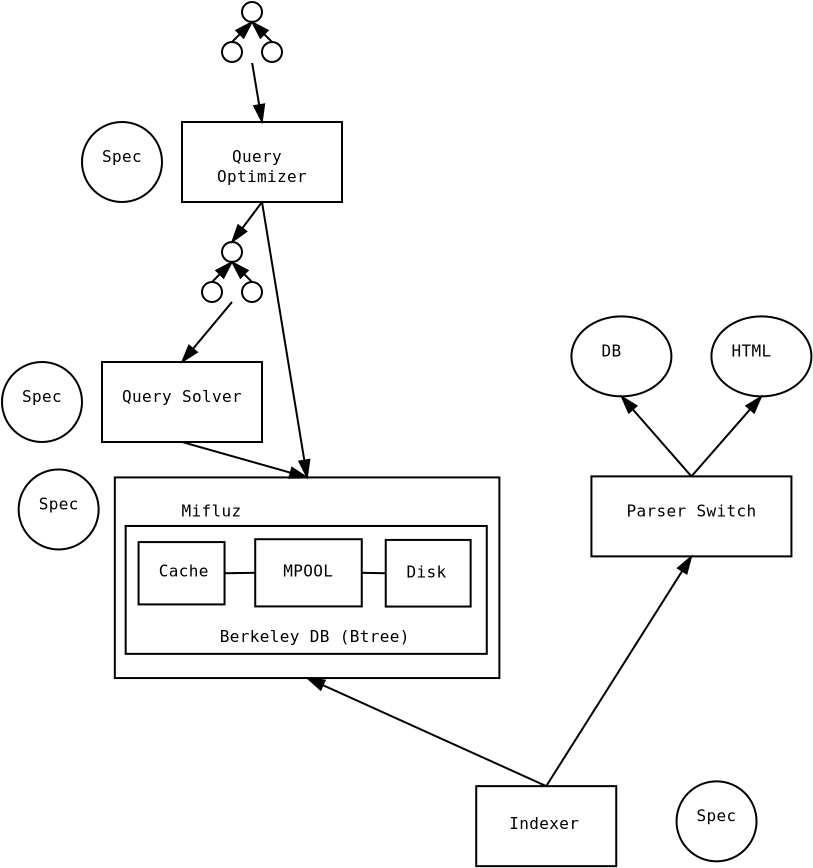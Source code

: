 <?xml version="1.0"?>
<dia:diagram xmlns:dia="http://www.lysator.liu.se/~alla/dia/">
  <dia:layer name="Background" visible="true">
    <dia:object type="Standard - Box" version="0" id="O0">
      <dia:attribute name="obj_pos">
        <dia:point val="-9.829,-2.948"/>
      </dia:attribute>
      <dia:attribute name="obj_bb">
        <dia:rectangle val="-9.879,-2.998;9.448,7.133"/>
      </dia:attribute>
      <dia:attribute name="elem_corner">
        <dia:point val="-9.829,-2.948"/>
      </dia:attribute>
      <dia:attribute name="elem_width">
        <dia:real val="19.227"/>
      </dia:attribute>
      <dia:attribute name="elem_height">
        <dia:real val="10.031"/>
      </dia:attribute>
      <dia:attribute name="show_background">
        <dia:boolean val="true"/>
      </dia:attribute>
    </dia:object>
    <dia:object type="Standard - Box" version="0" id="O1">
      <dia:attribute name="obj_pos">
        <dia:point val="-9.288,-0.521"/>
      </dia:attribute>
      <dia:attribute name="obj_bb">
        <dia:rectangle val="-9.338,-0.571;8.818,5.923"/>
      </dia:attribute>
      <dia:attribute name="elem_corner">
        <dia:point val="-9.288,-0.521"/>
      </dia:attribute>
      <dia:attribute name="elem_width">
        <dia:real val="18.056"/>
      </dia:attribute>
      <dia:attribute name="elem_height">
        <dia:real val="6.395"/>
      </dia:attribute>
      <dia:attribute name="show_background">
        <dia:boolean val="true"/>
      </dia:attribute>
    </dia:object>
    <dia:object type="Standard - Box" version="0" id="O2">
      <dia:attribute name="obj_pos">
        <dia:point val="8.241,12.488"/>
      </dia:attribute>
      <dia:attribute name="obj_bb">
        <dia:rectangle val="8.191,12.438;15.291,16.538"/>
      </dia:attribute>
      <dia:attribute name="elem_corner">
        <dia:point val="8.241,12.488"/>
      </dia:attribute>
      <dia:attribute name="elem_width">
        <dia:real val="7"/>
      </dia:attribute>
      <dia:attribute name="elem_height">
        <dia:real val="4"/>
      </dia:attribute>
      <dia:attribute name="show_background">
        <dia:boolean val="true"/>
      </dia:attribute>
    </dia:object>
    <dia:object type="Standard - Text" version="0" id="O3">
      <dia:attribute name="obj_pos">
        <dia:point val="11.577,14.632"/>
      </dia:attribute>
      <dia:attribute name="obj_bb">
        <dia:rectangle val="9.356,13.888;13.798,14.888"/>
      </dia:attribute>
      <dia:attribute name="text">
        <dia:composite type="text">
          <dia:attribute name="string">
            <dia:string>#Indexer#</dia:string>
          </dia:attribute>
          <dia:attribute name="font">
            <dia:font name="Courier"/>
          </dia:attribute>
          <dia:attribute name="height">
            <dia:real val="1"/>
          </dia:attribute>
          <dia:attribute name="pos">
            <dia:point val="11.577,14.632"/>
          </dia:attribute>
          <dia:attribute name="color">
            <dia:color val="#000000"/>
          </dia:attribute>
          <dia:attribute name="alignment">
            <dia:enum val="1"/>
          </dia:attribute>
        </dia:composite>
      </dia:attribute>
    </dia:object>
    <dia:object type="Standard - Box" version="0" id="O4">
      <dia:attribute name="obj_pos">
        <dia:point val="14,-3"/>
      </dia:attribute>
      <dia:attribute name="obj_bb">
        <dia:rectangle val="13.95,-3.05;24.05,1.05"/>
      </dia:attribute>
      <dia:attribute name="elem_corner">
        <dia:point val="14,-3"/>
      </dia:attribute>
      <dia:attribute name="elem_width">
        <dia:real val="10"/>
      </dia:attribute>
      <dia:attribute name="elem_height">
        <dia:real val="4"/>
      </dia:attribute>
      <dia:attribute name="show_background">
        <dia:boolean val="true"/>
      </dia:attribute>
    </dia:object>
    <dia:object type="Standard - Text" version="0" id="O5">
      <dia:attribute name="obj_pos">
        <dia:point val="19,-1"/>
      </dia:attribute>
      <dia:attribute name="obj_bb">
        <dia:rectangle val="14.961,-1.743;23.039,-0.743"/>
      </dia:attribute>
      <dia:attribute name="text">
        <dia:composite type="text">
          <dia:attribute name="string">
            <dia:string>#Parser Switch#</dia:string>
          </dia:attribute>
          <dia:attribute name="font">
            <dia:font name="Courier"/>
          </dia:attribute>
          <dia:attribute name="height">
            <dia:real val="1"/>
          </dia:attribute>
          <dia:attribute name="pos">
            <dia:point val="19,-1"/>
          </dia:attribute>
          <dia:attribute name="color">
            <dia:color val="#000000"/>
          </dia:attribute>
          <dia:attribute name="alignment">
            <dia:enum val="1"/>
          </dia:attribute>
        </dia:composite>
      </dia:attribute>
    </dia:object>
    <dia:object type="Standard - Ellipse" version="0" id="O6">
      <dia:attribute name="obj_pos">
        <dia:point val="20,-11"/>
      </dia:attribute>
      <dia:attribute name="obj_bb">
        <dia:rectangle val="19.95,-11.05;25.05,-6.95"/>
      </dia:attribute>
      <dia:attribute name="elem_corner">
        <dia:point val="20,-11"/>
      </dia:attribute>
      <dia:attribute name="elem_width">
        <dia:real val="5"/>
      </dia:attribute>
      <dia:attribute name="elem_height">
        <dia:real val="4"/>
      </dia:attribute>
    </dia:object>
    <dia:object type="Standard - Text" version="0" id="O7">
      <dia:attribute name="obj_pos">
        <dia:point val="22,-9"/>
      </dia:attribute>
      <dia:attribute name="obj_bb">
        <dia:rectangle val="20.688,-9.743;23.312,-8.743"/>
      </dia:attribute>
      <dia:attribute name="text">
        <dia:composite type="text">
          <dia:attribute name="string">
            <dia:string>#HTML#</dia:string>
          </dia:attribute>
          <dia:attribute name="font">
            <dia:font name="Courier"/>
          </dia:attribute>
          <dia:attribute name="height">
            <dia:real val="1"/>
          </dia:attribute>
          <dia:attribute name="pos">
            <dia:point val="22,-9"/>
          </dia:attribute>
          <dia:attribute name="color">
            <dia:color val="#000000"/>
          </dia:attribute>
          <dia:attribute name="alignment">
            <dia:enum val="1"/>
          </dia:attribute>
        </dia:composite>
      </dia:attribute>
    </dia:object>
    <dia:object type="Standard - Ellipse" version="0" id="O8">
      <dia:attribute name="obj_pos">
        <dia:point val="13,-11"/>
      </dia:attribute>
      <dia:attribute name="obj_bb">
        <dia:rectangle val="12.95,-11.05;18.05,-6.95"/>
      </dia:attribute>
      <dia:attribute name="elem_corner">
        <dia:point val="13,-11"/>
      </dia:attribute>
      <dia:attribute name="elem_width">
        <dia:real val="5"/>
      </dia:attribute>
      <dia:attribute name="elem_height">
        <dia:real val="4"/>
      </dia:attribute>
    </dia:object>
    <dia:object type="Standard - Text" version="0" id="O9">
      <dia:attribute name="obj_pos">
        <dia:point val="15,-9"/>
      </dia:attribute>
      <dia:attribute name="obj_bb">
        <dia:rectangle val="14.294,-9.743;15.706,-8.743"/>
      </dia:attribute>
      <dia:attribute name="text">
        <dia:composite type="text">
          <dia:attribute name="string">
            <dia:string>#DB#</dia:string>
          </dia:attribute>
          <dia:attribute name="font">
            <dia:font name="Courier"/>
          </dia:attribute>
          <dia:attribute name="height">
            <dia:real val="1"/>
          </dia:attribute>
          <dia:attribute name="pos">
            <dia:point val="15,-9"/>
          </dia:attribute>
          <dia:attribute name="color">
            <dia:color val="#000000"/>
          </dia:attribute>
          <dia:attribute name="alignment">
            <dia:enum val="1"/>
          </dia:attribute>
        </dia:composite>
      </dia:attribute>
    </dia:object>
    <dia:object type="Standard - Box" version="0" id="O10">
      <dia:attribute name="obj_pos">
        <dia:point val="-6.471,-20.719"/>
      </dia:attribute>
      <dia:attribute name="obj_bb">
        <dia:rectangle val="-6.521,-20.769;1.579,-16.669"/>
      </dia:attribute>
      <dia:attribute name="elem_corner">
        <dia:point val="-6.471,-20.719"/>
      </dia:attribute>
      <dia:attribute name="elem_width">
        <dia:real val="8"/>
      </dia:attribute>
      <dia:attribute name="elem_height">
        <dia:real val="4"/>
      </dia:attribute>
      <dia:attribute name="show_background">
        <dia:boolean val="true"/>
      </dia:attribute>
    </dia:object>
    <dia:object type="Standard - Text" version="0" id="O11">
      <dia:attribute name="obj_pos">
        <dia:point val="-2.471,-18.719"/>
      </dia:attribute>
      <dia:attribute name="obj_bb">
        <dia:rectangle val="-5.298,-19.463;0.356,-17.463"/>
      </dia:attribute>
      <dia:attribute name="text">
        <dia:composite type="text">
          <dia:attribute name="string">
            <dia:string>#Query 
Optimizer#</dia:string>
          </dia:attribute>
          <dia:attribute name="font">
            <dia:font name="Courier"/>
          </dia:attribute>
          <dia:attribute name="height">
            <dia:real val="1"/>
          </dia:attribute>
          <dia:attribute name="pos">
            <dia:point val="-2.471,-18.719"/>
          </dia:attribute>
          <dia:attribute name="color">
            <dia:color val="#000000"/>
          </dia:attribute>
          <dia:attribute name="alignment">
            <dia:enum val="1"/>
          </dia:attribute>
        </dia:composite>
      </dia:attribute>
    </dia:object>
    <dia:object type="UML - Message" version="0" id="O12">
      <dia:attribute name="obj_pos">
        <dia:point val="-2.971,-23.719"/>
      </dia:attribute>
      <dia:attribute name="obj_bb">
        <dia:rectangle val="-3.821,-24.569;-1.621,-19.869"/>
      </dia:attribute>
      <dia:attribute name="conn_endpoints">
        <dia:point val="-2.971,-23.719"/>
        <dia:point val="-2.471,-20.719"/>
      </dia:attribute>
      <dia:attribute name="text">
        <dia:string/>
      </dia:attribute>
      <dia:attribute name="text_pos">
        <dia:point val="-2.721,-22.219"/>
      </dia:attribute>
      <dia:attribute name="type">
        <dia:int val="-1"/>
      </dia:attribute>
      <dia:connections>
        <dia:connection handle="0" to="O13" connection="6"/>
        <dia:connection handle="1" to="O10" connection="1"/>
      </dia:connections>
    </dia:object>
    <dia:group>
      <dia:object type="Standard - Box" version="0" id="O13">
        <dia:attribute name="obj_pos">
          <dia:point val="-4.471,-26.719"/>
        </dia:attribute>
        <dia:attribute name="obj_bb">
          <dia:rectangle val="-4.521,-26.769;-1.421,-23.669"/>
        </dia:attribute>
        <dia:attribute name="elem_corner">
          <dia:point val="-4.471,-26.719"/>
        </dia:attribute>
        <dia:attribute name="elem_width">
          <dia:real val="3"/>
        </dia:attribute>
        <dia:attribute name="elem_height">
          <dia:real val="3"/>
        </dia:attribute>
        <dia:attribute name="border_color">
          <dia:color val="#ffffff"/>
        </dia:attribute>
        <dia:attribute name="show_background">
          <dia:boolean val="true"/>
        </dia:attribute>
      </dia:object>
      <dia:group>
        <dia:object type="Standard - Ellipse" version="0" id="O14">
          <dia:attribute name="obj_pos">
            <dia:point val="-3.471,-26.719"/>
          </dia:attribute>
          <dia:attribute name="obj_bb">
            <dia:rectangle val="-3.521,-26.769;-2.421,-25.669"/>
          </dia:attribute>
          <dia:attribute name="elem_corner">
            <dia:point val="-3.471,-26.719"/>
          </dia:attribute>
          <dia:attribute name="elem_width">
            <dia:real val="1"/>
          </dia:attribute>
          <dia:attribute name="elem_height">
            <dia:real val="1"/>
          </dia:attribute>
        </dia:object>
        <dia:object type="Standard - Ellipse" version="0" id="O15">
          <dia:attribute name="obj_pos">
            <dia:point val="-2.471,-24.719"/>
          </dia:attribute>
          <dia:attribute name="obj_bb">
            <dia:rectangle val="-2.521,-24.769;-1.421,-23.669"/>
          </dia:attribute>
          <dia:attribute name="elem_corner">
            <dia:point val="-2.471,-24.719"/>
          </dia:attribute>
          <dia:attribute name="elem_width">
            <dia:real val="1"/>
          </dia:attribute>
          <dia:attribute name="elem_height">
            <dia:real val="1"/>
          </dia:attribute>
        </dia:object>
        <dia:object type="Standard - Ellipse" version="0" id="O16">
          <dia:attribute name="obj_pos">
            <dia:point val="-4.471,-24.719"/>
          </dia:attribute>
          <dia:attribute name="obj_bb">
            <dia:rectangle val="-4.521,-24.769;-3.421,-23.669"/>
          </dia:attribute>
          <dia:attribute name="elem_corner">
            <dia:point val="-4.471,-24.719"/>
          </dia:attribute>
          <dia:attribute name="elem_width">
            <dia:real val="1"/>
          </dia:attribute>
          <dia:attribute name="elem_height">
            <dia:real val="1"/>
          </dia:attribute>
        </dia:object>
        <dia:object type="UML - Message" version="0" id="O17">
          <dia:attribute name="obj_pos">
            <dia:point val="-3.971,-24.719"/>
          </dia:attribute>
          <dia:attribute name="obj_bb">
            <dia:rectangle val="-4.821,-26.664;-2.121,-23.869"/>
          </dia:attribute>
          <dia:attribute name="conn_endpoints">
            <dia:point val="-3.971,-24.719"/>
            <dia:point val="-2.971,-25.719"/>
          </dia:attribute>
          <dia:attribute name="text">
            <dia:string/>
          </dia:attribute>
          <dia:attribute name="text_pos">
            <dia:point val="-3.471,-25.219"/>
          </dia:attribute>
          <dia:attribute name="type">
            <dia:int val="1953849961"/>
          </dia:attribute>
          <dia:connections>
            <dia:connection handle="0" to="O16" connection="1"/>
            <dia:connection handle="1" to="O14" connection="6"/>
          </dia:connections>
        </dia:object>
        <dia:object type="UML - Message" version="0" id="O18">
          <dia:attribute name="obj_pos">
            <dia:point val="-1.971,-24.719"/>
          </dia:attribute>
          <dia:attribute name="obj_bb">
            <dia:rectangle val="-3.821,-26.664;-1.121,-23.869"/>
          </dia:attribute>
          <dia:attribute name="conn_endpoints">
            <dia:point val="-1.971,-24.719"/>
            <dia:point val="-2.971,-25.719"/>
          </dia:attribute>
          <dia:attribute name="text">
            <dia:string>##</dia:string>
          </dia:attribute>
          <dia:attribute name="text_pos">
            <dia:point val="-2.471,-25.219"/>
          </dia:attribute>
          <dia:attribute name="type">
            <dia:int val="0"/>
          </dia:attribute>
          <dia:connections>
            <dia:connection handle="0" to="O15" connection="1"/>
            <dia:connection handle="1" to="O14" connection="6"/>
          </dia:connections>
        </dia:object>
      </dia:group>
    </dia:group>
    <dia:group>
      <dia:object type="Standard - Box" version="0" id="O19">
        <dia:attribute name="obj_pos">
          <dia:point val="-5.471,-14.719"/>
        </dia:attribute>
        <dia:attribute name="obj_bb">
          <dia:rectangle val="-5.521,-14.769;-2.421,-11.669"/>
        </dia:attribute>
        <dia:attribute name="elem_corner">
          <dia:point val="-5.471,-14.719"/>
        </dia:attribute>
        <dia:attribute name="elem_width">
          <dia:real val="3"/>
        </dia:attribute>
        <dia:attribute name="elem_height">
          <dia:real val="3"/>
        </dia:attribute>
        <dia:attribute name="border_color">
          <dia:color val="#ffffff"/>
        </dia:attribute>
        <dia:attribute name="show_background">
          <dia:boolean val="true"/>
        </dia:attribute>
      </dia:object>
      <dia:group>
        <dia:object type="Standard - Ellipse" version="0" id="O20">
          <dia:attribute name="obj_pos">
            <dia:point val="-4.471,-14.719"/>
          </dia:attribute>
          <dia:attribute name="obj_bb">
            <dia:rectangle val="-4.521,-14.769;-3.421,-13.669"/>
          </dia:attribute>
          <dia:attribute name="elem_corner">
            <dia:point val="-4.471,-14.719"/>
          </dia:attribute>
          <dia:attribute name="elem_width">
            <dia:real val="1"/>
          </dia:attribute>
          <dia:attribute name="elem_height">
            <dia:real val="1"/>
          </dia:attribute>
        </dia:object>
        <dia:object type="Standard - Ellipse" version="0" id="O21">
          <dia:attribute name="obj_pos">
            <dia:point val="-3.471,-12.719"/>
          </dia:attribute>
          <dia:attribute name="obj_bb">
            <dia:rectangle val="-3.521,-12.769;-2.421,-11.669"/>
          </dia:attribute>
          <dia:attribute name="elem_corner">
            <dia:point val="-3.471,-12.719"/>
          </dia:attribute>
          <dia:attribute name="elem_width">
            <dia:real val="1"/>
          </dia:attribute>
          <dia:attribute name="elem_height">
            <dia:real val="1"/>
          </dia:attribute>
        </dia:object>
        <dia:object type="Standard - Ellipse" version="0" id="O22">
          <dia:attribute name="obj_pos">
            <dia:point val="-5.471,-12.719"/>
          </dia:attribute>
          <dia:attribute name="obj_bb">
            <dia:rectangle val="-5.521,-12.769;-4.421,-11.669"/>
          </dia:attribute>
          <dia:attribute name="elem_corner">
            <dia:point val="-5.471,-12.719"/>
          </dia:attribute>
          <dia:attribute name="elem_width">
            <dia:real val="1"/>
          </dia:attribute>
          <dia:attribute name="elem_height">
            <dia:real val="1"/>
          </dia:attribute>
        </dia:object>
        <dia:object type="UML - Message" version="0" id="O23">
          <dia:attribute name="obj_pos">
            <dia:point val="-4.971,-12.719"/>
          </dia:attribute>
          <dia:attribute name="obj_bb">
            <dia:rectangle val="-5.821,-14.664;-3.121,-11.869"/>
          </dia:attribute>
          <dia:attribute name="conn_endpoints">
            <dia:point val="-4.971,-12.719"/>
            <dia:point val="-3.971,-13.719"/>
          </dia:attribute>
          <dia:attribute name="text">
            <dia:string/>
          </dia:attribute>
          <dia:attribute name="text_pos">
            <dia:point val="-4.471,-13.219"/>
          </dia:attribute>
          <dia:attribute name="type">
            <dia:int val="1953849961"/>
          </dia:attribute>
          <dia:connections>
            <dia:connection handle="0" to="O22" connection="1"/>
            <dia:connection handle="1" to="O20" connection="6"/>
          </dia:connections>
        </dia:object>
        <dia:object type="UML - Message" version="0" id="O24">
          <dia:attribute name="obj_pos">
            <dia:point val="-2.971,-12.719"/>
          </dia:attribute>
          <dia:attribute name="obj_bb">
            <dia:rectangle val="-4.821,-14.664;-2.121,-11.869"/>
          </dia:attribute>
          <dia:attribute name="conn_endpoints">
            <dia:point val="-2.971,-12.719"/>
            <dia:point val="-3.971,-13.719"/>
          </dia:attribute>
          <dia:attribute name="text">
            <dia:string>##</dia:string>
          </dia:attribute>
          <dia:attribute name="text_pos">
            <dia:point val="-3.471,-13.219"/>
          </dia:attribute>
          <dia:attribute name="type">
            <dia:int val="0"/>
          </dia:attribute>
          <dia:connections>
            <dia:connection handle="0" to="O21" connection="1"/>
            <dia:connection handle="1" to="O20" connection="6"/>
          </dia:connections>
        </dia:object>
      </dia:group>
    </dia:group>
    <dia:object type="Standard - Box" version="0" id="O25">
      <dia:attribute name="obj_pos">
        <dia:point val="-10.471,-8.719"/>
      </dia:attribute>
      <dia:attribute name="obj_bb">
        <dia:rectangle val="-10.521,-8.769;-2.421,-4.669"/>
      </dia:attribute>
      <dia:attribute name="elem_corner">
        <dia:point val="-10.471,-8.719"/>
      </dia:attribute>
      <dia:attribute name="elem_width">
        <dia:real val="8"/>
      </dia:attribute>
      <dia:attribute name="elem_height">
        <dia:real val="4"/>
      </dia:attribute>
      <dia:attribute name="show_background">
        <dia:boolean val="true"/>
      </dia:attribute>
    </dia:object>
    <dia:object type="Standard - Text" version="0" id="O26">
      <dia:attribute name="obj_pos">
        <dia:point val="-6.471,-6.719"/>
      </dia:attribute>
      <dia:attribute name="obj_bb">
        <dia:rectangle val="-10.207,-7.463;-2.735,-6.463"/>
      </dia:attribute>
      <dia:attribute name="text">
        <dia:composite type="text">
          <dia:attribute name="string">
            <dia:string>#Query Solver#</dia:string>
          </dia:attribute>
          <dia:attribute name="font">
            <dia:font name="Courier"/>
          </dia:attribute>
          <dia:attribute name="height">
            <dia:real val="1"/>
          </dia:attribute>
          <dia:attribute name="pos">
            <dia:point val="-6.471,-6.719"/>
          </dia:attribute>
          <dia:attribute name="color">
            <dia:color val="#000000"/>
          </dia:attribute>
          <dia:attribute name="alignment">
            <dia:enum val="1"/>
          </dia:attribute>
        </dia:composite>
      </dia:attribute>
    </dia:object>
    <dia:object type="UML - Message" version="0" id="O27">
      <dia:attribute name="obj_pos">
        <dia:point val="-2.471,-16.719"/>
      </dia:attribute>
      <dia:attribute name="obj_bb">
        <dia:rectangle val="-4.821,-17.569;-1.621,-13.869"/>
      </dia:attribute>
      <dia:attribute name="conn_endpoints">
        <dia:point val="-2.471,-16.719"/>
        <dia:point val="-3.971,-14.719"/>
      </dia:attribute>
      <dia:attribute name="text">
        <dia:string/>
      </dia:attribute>
      <dia:attribute name="text_pos">
        <dia:point val="-3.221,-15.719"/>
      </dia:attribute>
      <dia:attribute name="type">
        <dia:int val="-1"/>
      </dia:attribute>
      <dia:connections>
        <dia:connection handle="0" to="O10" connection="6"/>
        <dia:connection handle="1" to="O19" connection="1"/>
      </dia:connections>
    </dia:object>
    <dia:object type="UML - Message" version="0" id="O28">
      <dia:attribute name="obj_pos">
        <dia:point val="-3.971,-11.719"/>
      </dia:attribute>
      <dia:attribute name="obj_bb">
        <dia:rectangle val="-7.321,-12.569;-3.121,-7.869"/>
      </dia:attribute>
      <dia:attribute name="conn_endpoints">
        <dia:point val="-3.971,-11.719"/>
        <dia:point val="-6.471,-8.719"/>
      </dia:attribute>
      <dia:attribute name="text">
        <dia:string/>
      </dia:attribute>
      <dia:attribute name="text_pos">
        <dia:point val="-5.221,-10.219"/>
      </dia:attribute>
      <dia:attribute name="type">
        <dia:int val="0"/>
      </dia:attribute>
      <dia:connections>
        <dia:connection handle="0" to="O19" connection="6"/>
        <dia:connection handle="1" to="O25" connection="1"/>
      </dia:connections>
    </dia:object>
    <dia:object type="Standard - Ellipse" version="0" id="O29">
      <dia:attribute name="obj_pos">
        <dia:point val="18.256,12.248"/>
      </dia:attribute>
      <dia:attribute name="obj_bb">
        <dia:rectangle val="18.206,12.198;22.306,16.298"/>
      </dia:attribute>
      <dia:attribute name="elem_corner">
        <dia:point val="18.256,12.248"/>
      </dia:attribute>
      <dia:attribute name="elem_width">
        <dia:real val="4"/>
      </dia:attribute>
      <dia:attribute name="elem_height">
        <dia:real val="4"/>
      </dia:attribute>
    </dia:object>
    <dia:object type="Standard - Text" version="0" id="O30">
      <dia:attribute name="obj_pos">
        <dia:point val="20.256,14.248"/>
      </dia:attribute>
      <dia:attribute name="obj_bb">
        <dia:rectangle val="18.944,13.505;21.568,14.505"/>
      </dia:attribute>
      <dia:attribute name="text">
        <dia:composite type="text">
          <dia:attribute name="string">
            <dia:string>#Spec#</dia:string>
          </dia:attribute>
          <dia:attribute name="font">
            <dia:font name="Courier"/>
          </dia:attribute>
          <dia:attribute name="height">
            <dia:real val="1"/>
          </dia:attribute>
          <dia:attribute name="pos">
            <dia:point val="20.256,14.248"/>
          </dia:attribute>
          <dia:attribute name="color">
            <dia:color val="#000000"/>
          </dia:attribute>
          <dia:attribute name="alignment">
            <dia:enum val="1"/>
          </dia:attribute>
        </dia:composite>
      </dia:attribute>
    </dia:object>
    <dia:object type="Standard - Ellipse" version="0" id="O31">
      <dia:attribute name="obj_pos">
        <dia:point val="-11.471,-20.719"/>
      </dia:attribute>
      <dia:attribute name="obj_bb">
        <dia:rectangle val="-11.521,-20.769;-7.421,-16.669"/>
      </dia:attribute>
      <dia:attribute name="elem_corner">
        <dia:point val="-11.471,-20.719"/>
      </dia:attribute>
      <dia:attribute name="elem_width">
        <dia:real val="4"/>
      </dia:attribute>
      <dia:attribute name="elem_height">
        <dia:real val="4"/>
      </dia:attribute>
    </dia:object>
    <dia:object type="Standard - Text" version="0" id="O32">
      <dia:attribute name="obj_pos">
        <dia:point val="-9.471,-18.719"/>
      </dia:attribute>
      <dia:attribute name="obj_bb">
        <dia:rectangle val="-10.783,-19.463;-8.159,-18.463"/>
      </dia:attribute>
      <dia:attribute name="text">
        <dia:composite type="text">
          <dia:attribute name="string">
            <dia:string>#Spec#</dia:string>
          </dia:attribute>
          <dia:attribute name="font">
            <dia:font name="Courier"/>
          </dia:attribute>
          <dia:attribute name="height">
            <dia:real val="1"/>
          </dia:attribute>
          <dia:attribute name="pos">
            <dia:point val="-9.471,-18.719"/>
          </dia:attribute>
          <dia:attribute name="color">
            <dia:color val="#000000"/>
          </dia:attribute>
          <dia:attribute name="alignment">
            <dia:enum val="1"/>
          </dia:attribute>
        </dia:composite>
      </dia:attribute>
    </dia:object>
    <dia:object type="Standard - Ellipse" version="0" id="O33">
      <dia:attribute name="obj_pos">
        <dia:point val="-15.471,-8.719"/>
      </dia:attribute>
      <dia:attribute name="obj_bb">
        <dia:rectangle val="-15.521,-8.769;-11.421,-4.669"/>
      </dia:attribute>
      <dia:attribute name="elem_corner">
        <dia:point val="-15.471,-8.719"/>
      </dia:attribute>
      <dia:attribute name="elem_width">
        <dia:real val="4"/>
      </dia:attribute>
      <dia:attribute name="elem_height">
        <dia:real val="4"/>
      </dia:attribute>
    </dia:object>
    <dia:object type="Standard - Text" version="0" id="O34">
      <dia:attribute name="obj_pos">
        <dia:point val="-13.471,-6.719"/>
      </dia:attribute>
      <dia:attribute name="obj_bb">
        <dia:rectangle val="-14.783,-7.463;-12.159,-6.463"/>
      </dia:attribute>
      <dia:attribute name="text">
        <dia:composite type="text">
          <dia:attribute name="string">
            <dia:string>#Spec#</dia:string>
          </dia:attribute>
          <dia:attribute name="font">
            <dia:font name="Courier"/>
          </dia:attribute>
          <dia:attribute name="height">
            <dia:real val="1"/>
          </dia:attribute>
          <dia:attribute name="pos">
            <dia:point val="-13.471,-6.719"/>
          </dia:attribute>
          <dia:attribute name="color">
            <dia:color val="#000000"/>
          </dia:attribute>
          <dia:attribute name="alignment">
            <dia:enum val="1"/>
          </dia:attribute>
        </dia:composite>
      </dia:attribute>
    </dia:object>
    <dia:object type="UML - Message" version="0" id="O35">
      <dia:attribute name="obj_pos">
        <dia:point val="-6.471,-4.719"/>
      </dia:attribute>
      <dia:attribute name="obj_bb">
        <dia:rectangle val="-7.321,-5.569;0.635,-2.098"/>
      </dia:attribute>
      <dia:attribute name="conn_endpoints">
        <dia:point val="-6.471,-4.719"/>
        <dia:point val="-0.215,-2.948"/>
      </dia:attribute>
      <dia:attribute name="text">
        <dia:string/>
      </dia:attribute>
      <dia:attribute name="text_pos">
        <dia:point val="-3.343,-3.834"/>
      </dia:attribute>
      <dia:attribute name="type">
        <dia:int val="0"/>
      </dia:attribute>
      <dia:connections>
        <dia:connection handle="0" to="O25" connection="6"/>
        <dia:connection handle="1" to="O0" connection="1"/>
      </dia:connections>
    </dia:object>
    <dia:object type="UML - Message" version="0" id="O36">
      <dia:attribute name="obj_pos">
        <dia:point val="-2.471,-16.719"/>
      </dia:attribute>
      <dia:attribute name="obj_bb">
        <dia:rectangle val="-3.321,-17.569;0.635,-2.098"/>
      </dia:attribute>
      <dia:attribute name="conn_endpoints">
        <dia:point val="-2.471,-16.719"/>
        <dia:point val="-0.215,-2.948"/>
      </dia:attribute>
      <dia:attribute name="text">
        <dia:string/>
      </dia:attribute>
      <dia:attribute name="text_pos">
        <dia:point val="-1.343,-9.834"/>
      </dia:attribute>
      <dia:attribute name="type">
        <dia:int val="-1"/>
      </dia:attribute>
      <dia:connections>
        <dia:connection handle="0" to="O10" connection="6"/>
        <dia:connection handle="1" to="O0" connection="1"/>
      </dia:connections>
    </dia:object>
    <dia:object type="UML - Message" version="0" id="O37">
      <dia:attribute name="obj_pos">
        <dia:point val="11.741,12.488"/>
      </dia:attribute>
      <dia:attribute name="obj_bb">
        <dia:rectangle val="-1.065,6.233;12.591,13.338"/>
      </dia:attribute>
      <dia:attribute name="conn_endpoints">
        <dia:point val="11.741,12.488"/>
        <dia:point val="-0.215,7.083"/>
      </dia:attribute>
      <dia:attribute name="text">
        <dia:string/>
      </dia:attribute>
      <dia:attribute name="text_pos">
        <dia:point val="5.763,9.785"/>
      </dia:attribute>
      <dia:attribute name="type">
        <dia:int val="-1"/>
      </dia:attribute>
      <dia:connections>
        <dia:connection handle="0" to="O2" connection="1"/>
        <dia:connection handle="1" to="O0" connection="6"/>
      </dia:connections>
    </dia:object>
    <dia:object type="UML - Message" version="0" id="O38">
      <dia:attribute name="obj_pos">
        <dia:point val="11.741,12.488"/>
      </dia:attribute>
      <dia:attribute name="obj_bb">
        <dia:rectangle val="10.891,0.15;19.85,13.338"/>
      </dia:attribute>
      <dia:attribute name="conn_endpoints">
        <dia:point val="11.741,12.488"/>
        <dia:point val="19,1"/>
      </dia:attribute>
      <dia:attribute name="text">
        <dia:string/>
      </dia:attribute>
      <dia:attribute name="text_pos">
        <dia:point val="15.37,6.744"/>
      </dia:attribute>
      <dia:attribute name="type">
        <dia:int val="161"/>
      </dia:attribute>
      <dia:connections>
        <dia:connection handle="0" to="O2" connection="1"/>
        <dia:connection handle="1" to="O4" connection="6"/>
      </dia:connections>
    </dia:object>
    <dia:object type="UML - Message" version="0" id="O39">
      <dia:attribute name="obj_pos">
        <dia:point val="19,-3"/>
      </dia:attribute>
      <dia:attribute name="obj_bb">
        <dia:rectangle val="14.65,-7.85;19.85,-2.15"/>
      </dia:attribute>
      <dia:attribute name="conn_endpoints">
        <dia:point val="19,-3"/>
        <dia:point val="15.5,-7"/>
      </dia:attribute>
      <dia:attribute name="text">
        <dia:string/>
      </dia:attribute>
      <dia:attribute name="text_pos">
        <dia:point val="17.25,-5"/>
      </dia:attribute>
      <dia:attribute name="type">
        <dia:int val="64"/>
      </dia:attribute>
      <dia:connections>
        <dia:connection handle="0" to="O4" connection="1"/>
        <dia:connection handle="1" to="O8" connection="6"/>
      </dia:connections>
    </dia:object>
    <dia:object type="UML - Message" version="0" id="O40">
      <dia:attribute name="obj_pos">
        <dia:point val="19,-3"/>
      </dia:attribute>
      <dia:attribute name="obj_bb">
        <dia:rectangle val="18.15,-7.85;23.35,-2.15"/>
      </dia:attribute>
      <dia:attribute name="conn_endpoints">
        <dia:point val="19,-3"/>
        <dia:point val="22.5,-7"/>
      </dia:attribute>
      <dia:attribute name="text">
        <dia:string/>
      </dia:attribute>
      <dia:attribute name="text_pos">
        <dia:point val="20.75,-5"/>
      </dia:attribute>
      <dia:attribute name="type">
        <dia:int val="-1"/>
      </dia:attribute>
      <dia:connections>
        <dia:connection handle="0" to="O4" connection="1"/>
        <dia:connection handle="1" to="O6" connection="6"/>
      </dia:connections>
    </dia:object>
    <dia:object type="Standard - Box" version="0" id="O41">
      <dia:attribute name="obj_pos">
        <dia:point val="-2.81,0.142"/>
      </dia:attribute>
      <dia:attribute name="obj_bb">
        <dia:rectangle val="-2.86,0.092;2.567,3.551"/>
      </dia:attribute>
      <dia:attribute name="elem_corner">
        <dia:point val="-2.81,0.142"/>
      </dia:attribute>
      <dia:attribute name="elem_width">
        <dia:real val="5.327"/>
      </dia:attribute>
      <dia:attribute name="elem_height">
        <dia:real val="3.36"/>
      </dia:attribute>
      <dia:attribute name="show_background">
        <dia:boolean val="true"/>
      </dia:attribute>
    </dia:object>
    <dia:object type="Standard - Text" version="0" id="O42">
      <dia:attribute name="obj_pos">
        <dia:point val="-5,-1"/>
      </dia:attribute>
      <dia:attribute name="obj_bb">
        <dia:rectangle val="-6.918,-1.743;-3.082,-0.743"/>
      </dia:attribute>
      <dia:attribute name="text">
        <dia:composite type="text">
          <dia:attribute name="string">
            <dia:string>#Mifluz#</dia:string>
          </dia:attribute>
          <dia:attribute name="font">
            <dia:font name="Courier"/>
          </dia:attribute>
          <dia:attribute name="height">
            <dia:real val="1"/>
          </dia:attribute>
          <dia:attribute name="pos">
            <dia:point val="-5,-1"/>
          </dia:attribute>
          <dia:attribute name="color">
            <dia:color val="#000000"/>
          </dia:attribute>
          <dia:attribute name="alignment">
            <dia:enum val="1"/>
          </dia:attribute>
        </dia:composite>
      </dia:attribute>
    </dia:object>
    <dia:object type="Standard - Text" version="0" id="O43">
      <dia:attribute name="obj_pos">
        <dia:point val="-0.153,2.004"/>
      </dia:attribute>
      <dia:attribute name="obj_bb">
        <dia:rectangle val="-1.768,1.261;1.462,2.261"/>
      </dia:attribute>
      <dia:attribute name="text">
        <dia:composite type="text">
          <dia:attribute name="string">
            <dia:string>#MPOOL#</dia:string>
          </dia:attribute>
          <dia:attribute name="font">
            <dia:font name="Courier"/>
          </dia:attribute>
          <dia:attribute name="height">
            <dia:real val="1"/>
          </dia:attribute>
          <dia:attribute name="pos">
            <dia:point val="-0.153,2.004"/>
          </dia:attribute>
          <dia:attribute name="color">
            <dia:color val="#000000"/>
          </dia:attribute>
          <dia:attribute name="alignment">
            <dia:enum val="1"/>
          </dia:attribute>
        </dia:composite>
      </dia:attribute>
    </dia:object>
    <dia:object type="Standard - Box" version="0" id="O44">
      <dia:attribute name="obj_pos">
        <dia:point val="-8.643,0.285"/>
      </dia:attribute>
      <dia:attribute name="obj_bb">
        <dia:rectangle val="-8.693,0.235;-4.294,3.452"/>
      </dia:attribute>
      <dia:attribute name="elem_corner">
        <dia:point val="-8.643,0.285"/>
      </dia:attribute>
      <dia:attribute name="elem_width">
        <dia:real val="4.299"/>
      </dia:attribute>
      <dia:attribute name="elem_height">
        <dia:real val="3.117"/>
      </dia:attribute>
      <dia:attribute name="show_background">
        <dia:boolean val="true"/>
      </dia:attribute>
    </dia:object>
    <dia:object type="Standard - Text" version="0" id="O45">
      <dia:attribute name="obj_pos">
        <dia:point val="-6.386,2.004"/>
      </dia:attribute>
      <dia:attribute name="obj_bb">
        <dia:rectangle val="-8.001,1.261;-4.771,2.261"/>
      </dia:attribute>
      <dia:attribute name="text">
        <dia:composite type="text">
          <dia:attribute name="string">
            <dia:string>#Cache#</dia:string>
          </dia:attribute>
          <dia:attribute name="font">
            <dia:font name="Courier"/>
          </dia:attribute>
          <dia:attribute name="height">
            <dia:real val="1"/>
          </dia:attribute>
          <dia:attribute name="pos">
            <dia:point val="-6.386,2.004"/>
          </dia:attribute>
          <dia:attribute name="color">
            <dia:color val="#000000"/>
          </dia:attribute>
          <dia:attribute name="alignment">
            <dia:enum val="1"/>
          </dia:attribute>
        </dia:composite>
      </dia:attribute>
    </dia:object>
    <dia:object type="Standard - Box" version="0" id="O46">
      <dia:attribute name="obj_pos">
        <dia:point val="3.716,0.177"/>
      </dia:attribute>
      <dia:attribute name="obj_bb">
        <dia:rectangle val="3.666,0.127;8.012,3.559"/>
      </dia:attribute>
      <dia:attribute name="elem_corner">
        <dia:point val="3.716,0.177"/>
      </dia:attribute>
      <dia:attribute name="elem_width">
        <dia:real val="4.245"/>
      </dia:attribute>
      <dia:attribute name="elem_height">
        <dia:real val="3.332"/>
      </dia:attribute>
      <dia:attribute name="show_background">
        <dia:boolean val="true"/>
      </dia:attribute>
    </dia:object>
    <dia:object type="Standard - Text" version="0" id="O47">
      <dia:attribute name="obj_pos">
        <dia:point val="5.758,2.058"/>
      </dia:attribute>
      <dia:attribute name="obj_bb">
        <dia:rectangle val="4.446,1.315;7.07,2.315"/>
      </dia:attribute>
      <dia:attribute name="text">
        <dia:composite type="text">
          <dia:attribute name="string">
            <dia:string>#Disk#</dia:string>
          </dia:attribute>
          <dia:attribute name="font">
            <dia:font name="Courier"/>
          </dia:attribute>
          <dia:attribute name="height">
            <dia:real val="1"/>
          </dia:attribute>
          <dia:attribute name="pos">
            <dia:point val="5.758,2.058"/>
          </dia:attribute>
          <dia:attribute name="color">
            <dia:color val="#000000"/>
          </dia:attribute>
          <dia:attribute name="alignment">
            <dia:enum val="1"/>
          </dia:attribute>
        </dia:composite>
      </dia:attribute>
    </dia:object>
    <dia:object type="Standard - Line" version="0" id="O48">
      <dia:attribute name="obj_pos">
        <dia:point val="-4.344,1.843"/>
      </dia:attribute>
      <dia:attribute name="obj_bb">
        <dia:rectangle val="-4.394,1.771;-2.76,1.893"/>
      </dia:attribute>
      <dia:attribute name="conn_endpoints">
        <dia:point val="-4.344,1.843"/>
        <dia:point val="-2.81,1.821"/>
      </dia:attribute>
      <dia:connections>
        <dia:connection handle="0" to="O44" connection="4"/>
        <dia:connection handle="1" to="O41" connection="3"/>
      </dia:connections>
    </dia:object>
    <dia:object type="Standard - Line" version="0" id="O49">
      <dia:attribute name="obj_pos">
        <dia:point val="2.517,1.821"/>
      </dia:attribute>
      <dia:attribute name="obj_bb">
        <dia:rectangle val="2.467,1.771;3.766,1.893"/>
      </dia:attribute>
      <dia:attribute name="conn_endpoints">
        <dia:point val="2.517,1.821"/>
        <dia:point val="3.716,1.843"/>
      </dia:attribute>
      <dia:connections>
        <dia:connection handle="0" to="O41" connection="4"/>
        <dia:connection handle="1" to="O46" connection="3"/>
      </dia:connections>
    </dia:object>
    <dia:object type="Standard - Text" version="0" id="O50">
      <dia:attribute name="obj_pos">
        <dia:point val="0.17,5.282"/>
      </dia:attribute>
      <dia:attribute name="obj_bb">
        <dia:rectangle val="-5.687,4.539;6.027,5.539"/>
      </dia:attribute>
      <dia:attribute name="text">
        <dia:composite type="text">
          <dia:attribute name="string">
            <dia:string>#Berkeley DB (Btree)#</dia:string>
          </dia:attribute>
          <dia:attribute name="font">
            <dia:font name="Courier"/>
          </dia:attribute>
          <dia:attribute name="height">
            <dia:real val="1"/>
          </dia:attribute>
          <dia:attribute name="pos">
            <dia:point val="0.17,5.282"/>
          </dia:attribute>
          <dia:attribute name="color">
            <dia:color val="#000000"/>
          </dia:attribute>
          <dia:attribute name="alignment">
            <dia:enum val="1"/>
          </dia:attribute>
        </dia:composite>
      </dia:attribute>
    </dia:object>
    <dia:object type="Standard - Ellipse" version="0" id="O51">
      <dia:attribute name="obj_pos">
        <dia:point val="-14.639,-3.346"/>
      </dia:attribute>
      <dia:attribute name="obj_bb">
        <dia:rectangle val="-14.688,-3.396;-10.588,0.704"/>
      </dia:attribute>
      <dia:attribute name="elem_corner">
        <dia:point val="-14.639,-3.346"/>
      </dia:attribute>
      <dia:attribute name="elem_width">
        <dia:real val="4"/>
      </dia:attribute>
      <dia:attribute name="elem_height">
        <dia:real val="4"/>
      </dia:attribute>
    </dia:object>
    <dia:object type="Standard - Text" version="0" id="O52">
      <dia:attribute name="obj_pos">
        <dia:point val="-12.639,-1.346"/>
      </dia:attribute>
      <dia:attribute name="obj_bb">
        <dia:rectangle val="-13.95,-2.09;-11.326,-1.09"/>
      </dia:attribute>
      <dia:attribute name="text">
        <dia:composite type="text">
          <dia:attribute name="string">
            <dia:string>#Spec#</dia:string>
          </dia:attribute>
          <dia:attribute name="font">
            <dia:font name="Courier"/>
          </dia:attribute>
          <dia:attribute name="height">
            <dia:real val="1"/>
          </dia:attribute>
          <dia:attribute name="pos">
            <dia:point val="-12.639,-1.346"/>
          </dia:attribute>
          <dia:attribute name="color">
            <dia:color val="#000000"/>
          </dia:attribute>
          <dia:attribute name="alignment">
            <dia:enum val="1"/>
          </dia:attribute>
        </dia:composite>
      </dia:attribute>
    </dia:object>
  </dia:layer>
</dia:diagram>
